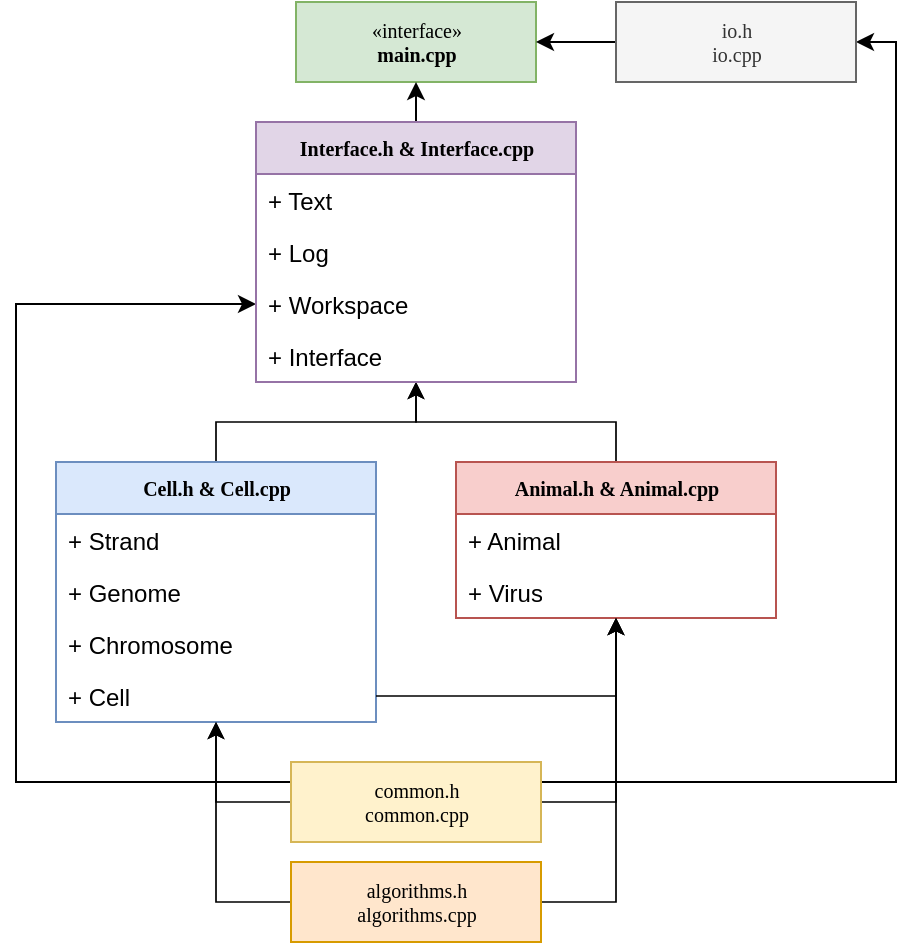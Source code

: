 <mxfile version="20.8.16" type="device"><diagram name="Page-1" id="c4acf3e9-155e-7222-9cf6-157b1a14988f"><mxGraphModel dx="550" dy="337" grid="1" gridSize="10" guides="1" tooltips="1" connect="1" arrows="1" fold="1" page="1" pageScale="1" pageWidth="850" pageHeight="1100" background="none" math="0" shadow="0"><root><mxCell id="0"/><mxCell id="1" parent="0"/><mxCell id="uU0eDVhorqXpbtZ_4VuR-15" value="" style="edgeStyle=orthogonalEdgeStyle;orthogonalLoop=1;jettySize=auto;html=1;entryX=0.5;entryY=1;entryDx=0;entryDy=0;exitX=0.5;exitY=0;exitDx=0;exitDy=0;jumpStyle=none;strokeWidth=0.85;rounded=0;" parent="1" source="uU0eDVhorqXpbtZ_4VuR-2" target="5MQwT-gOFTOqJSM66xKe-1" edge="1"><mxGeometry relative="1" as="geometry"><mxPoint x="100" y="256" as="sourcePoint"/><mxPoint x="260" y="256" as="targetPoint"/></mxGeometry></mxCell><mxCell id="uU0eDVhorqXpbtZ_4VuR-16" value="" style="edgeStyle=orthogonalEdgeStyle;orthogonalLoop=1;jettySize=auto;html=1;entryX=0.5;entryY=1;entryDx=0;entryDy=0;exitX=0.5;exitY=0;exitDx=0;exitDy=0;jumpStyle=none;strokeWidth=0.85;rounded=0;" parent="1" source="uU0eDVhorqXpbtZ_4VuR-6" target="5MQwT-gOFTOqJSM66xKe-1" edge="1"><mxGeometry x="-0.286" relative="1" as="geometry"><mxPoint x="430" y="246" as="sourcePoint"/><mxPoint as="offset"/><mxPoint x="260" y="256" as="targetPoint"/></mxGeometry></mxCell><mxCell id="uU0eDVhorqXpbtZ_4VuR-1" value="«interface»&lt;br&gt;&lt;b&gt;main.cpp&lt;/b&gt;" style="html=1;rounded=0;shadow=0;comic=0;labelBackgroundColor=none;strokeWidth=1;fontFamily=Verdana;fontSize=10;align=center;fillColor=#d5e8d4;strokeColor=#82b366;" parent="1" vertex="1"><mxGeometry x="200" y="40" width="120" height="40" as="geometry"/></mxCell><mxCell id="uU0eDVhorqXpbtZ_4VuR-2" value="Cell.h &amp;amp; Cell.cpp" style="swimlane;html=1;fontStyle=1;childLayout=stackLayout;horizontal=1;startSize=26;fillColor=#dae8fc;horizontalStack=0;resizeParent=1;resizeLast=0;collapsible=1;marginBottom=0;swimlaneFillColor=#ffffff;rounded=0;shadow=0;comic=0;labelBackgroundColor=none;strokeWidth=1;fontFamily=Verdana;fontSize=10;align=center;strokeColor=#6c8ebf;" parent="1" vertex="1"><mxGeometry x="80" y="270" width="160" height="130" as="geometry"/></mxCell><mxCell id="uU0eDVhorqXpbtZ_4VuR-3" value="+ Strand" style="text;html=1;strokeColor=none;fillColor=none;align=left;verticalAlign=top;spacingLeft=4;spacingRight=4;whiteSpace=wrap;overflow=hidden;rotatable=0;points=[[0,0.5],[1,0.5]];portConstraint=eastwest;" parent="uU0eDVhorqXpbtZ_4VuR-2" vertex="1"><mxGeometry y="26" width="160" height="26" as="geometry"/></mxCell><mxCell id="uU0eDVhorqXpbtZ_4VuR-4" value="+ Genome" style="text;html=1;strokeColor=none;fillColor=none;align=left;verticalAlign=top;spacingLeft=4;spacingRight=4;whiteSpace=wrap;overflow=hidden;rotatable=0;points=[[0,0.5],[1,0.5]];portConstraint=eastwest;" parent="uU0eDVhorqXpbtZ_4VuR-2" vertex="1"><mxGeometry y="52" width="160" height="26" as="geometry"/></mxCell><mxCell id="uU0eDVhorqXpbtZ_4VuR-5" value="+ Chromosome" style="text;html=1;strokeColor=none;fillColor=none;align=left;verticalAlign=top;spacingLeft=4;spacingRight=4;whiteSpace=wrap;overflow=hidden;rotatable=0;points=[[0,0.5],[1,0.5]];portConstraint=eastwest;" parent="uU0eDVhorqXpbtZ_4VuR-2" vertex="1"><mxGeometry y="78" width="160" height="26" as="geometry"/></mxCell><mxCell id="uU0eDVhorqXpbtZ_4VuR-10" value="+ Cell" style="text;html=1;strokeColor=none;fillColor=none;align=left;verticalAlign=top;spacingLeft=4;spacingRight=4;whiteSpace=wrap;overflow=hidden;rotatable=0;points=[[0,0.5],[1,0.5]];portConstraint=eastwest;" parent="uU0eDVhorqXpbtZ_4VuR-2" vertex="1"><mxGeometry y="104" width="160" height="26" as="geometry"/></mxCell><mxCell id="uU0eDVhorqXpbtZ_4VuR-6" value="Animal.h &amp;amp; Animal.cpp" style="swimlane;html=1;fontStyle=1;childLayout=stackLayout;horizontal=1;startSize=26;fillColor=#f8cecc;horizontalStack=0;resizeParent=1;resizeLast=0;collapsible=1;marginBottom=0;swimlaneFillColor=#ffffff;rounded=0;shadow=0;comic=0;labelBackgroundColor=none;strokeWidth=1;fontFamily=Verdana;fontSize=10;align=center;strokeColor=#b85450;" parent="1" vertex="1"><mxGeometry x="280" y="270" width="160" height="78" as="geometry"/></mxCell><mxCell id="uU0eDVhorqXpbtZ_4VuR-7" value="+ Animal" style="text;html=1;strokeColor=none;fillColor=none;align=left;verticalAlign=top;spacingLeft=4;spacingRight=4;whiteSpace=wrap;overflow=hidden;rotatable=0;points=[[0,0.5],[1,0.5]];portConstraint=eastwest;" parent="uU0eDVhorqXpbtZ_4VuR-6" vertex="1"><mxGeometry y="26" width="160" height="26" as="geometry"/></mxCell><mxCell id="uU0eDVhorqXpbtZ_4VuR-8" value="+ Virus" style="text;html=1;strokeColor=none;fillColor=none;align=left;verticalAlign=top;spacingLeft=4;spacingRight=4;whiteSpace=wrap;overflow=hidden;rotatable=0;points=[[0,0.5],[1,0.5]];portConstraint=eastwest;" parent="uU0eDVhorqXpbtZ_4VuR-6" vertex="1"><mxGeometry y="52" width="160" height="26" as="geometry"/></mxCell><mxCell id="Hz0l_R8cV93yEX7eQslw-1" value="" style="edgeStyle=orthogonalEdgeStyle;orthogonalLoop=1;jettySize=auto;html=1;entryX=0.5;entryY=1;entryDx=0;entryDy=0;exitX=0;exitY=0.5;exitDx=0;exitDy=0;jumpStyle=none;strokeWidth=0.85;rounded=0;" parent="1" source="BreNQMKlhv0MRqONsoOq-5" target="uU0eDVhorqXpbtZ_4VuR-2" edge="1"><mxGeometry x="0.529" relative="1" as="geometry"><mxPoint as="offset"/></mxGeometry></mxCell><mxCell id="bkcgRC_EMpaa0eBvUq9L-3" value="" style="edgeStyle=orthogonalEdgeStyle;orthogonalLoop=1;jettySize=auto;html=1;entryX=0.5;entryY=1;entryDx=0;entryDy=0;exitX=1;exitY=0.5;exitDx=0;exitDy=0;jumpStyle=none;strokeWidth=0.85;rounded=0;" parent="1" source="BreNQMKlhv0MRqONsoOq-5" target="uU0eDVhorqXpbtZ_4VuR-6" edge="1"><mxGeometry relative="1" as="geometry"/></mxCell><mxCell id="5MQwT-gOFTOqJSM66xKe-24" style="edgeStyle=orthogonalEdgeStyle;rounded=0;orthogonalLoop=1;jettySize=auto;html=1;entryX=1;entryY=0.5;entryDx=0;entryDy=0;fontColor=#B3B3B3;" parent="1" source="BreNQMKlhv0MRqONsoOq-5" target="5MQwT-gOFTOqJSM66xKe-14" edge="1"><mxGeometry relative="1" as="geometry"><Array as="points"><mxPoint x="500" y="430"/><mxPoint x="500" y="60"/></Array></mxGeometry></mxCell><mxCell id="5MQwT-gOFTOqJSM66xKe-25" style="edgeStyle=orthogonalEdgeStyle;rounded=0;orthogonalLoop=1;jettySize=auto;html=1;exitX=0;exitY=0.25;exitDx=0;exitDy=0;entryX=0;entryY=0.5;entryDx=0;entryDy=0;fontColor=#B3B3B3;" parent="1" source="BreNQMKlhv0MRqONsoOq-5" target="5MQwT-gOFTOqJSM66xKe-5" edge="1"><mxGeometry relative="1" as="geometry"><Array as="points"><mxPoint x="60" y="430"/><mxPoint x="60" y="191"/></Array></mxGeometry></mxCell><mxCell id="BreNQMKlhv0MRqONsoOq-5" value="&lt;span style=&quot;font-weight: normal;&quot;&gt;common.h&lt;br&gt;common.cpp&lt;/span&gt;" style="html=1;rounded=0;shadow=0;comic=0;labelBackgroundColor=none;strokeWidth=1;fontFamily=Verdana;fontSize=10;align=center;fillColor=#fff2cc;strokeColor=#d6b656;fontStyle=1" parent="1" vertex="1"><mxGeometry x="197.5" y="420" width="125" height="40" as="geometry"/></mxCell><mxCell id="dxGSZ4JgsD89DS2MDtVa-7" value="" style="edgeStyle=orthogonalEdgeStyle;orthogonalLoop=1;jettySize=auto;html=1;exitX=1;exitY=0.5;exitDx=0;exitDy=0;entryX=0.5;entryY=1;entryDx=0;entryDy=0;jumpStyle=none;strokeWidth=0.85;rounded=0;" parent="1" source="uU0eDVhorqXpbtZ_4VuR-10" target="uU0eDVhorqXpbtZ_4VuR-6" edge="1"><mxGeometry relative="1" as="geometry"><mxPoint x="300" y="370" as="targetPoint"/></mxGeometry></mxCell><mxCell id="bkcgRC_EMpaa0eBvUq9L-5" value="" style="edgeStyle=orthogonalEdgeStyle;orthogonalLoop=1;jettySize=auto;html=1;entryX=0.5;entryY=1;entryDx=0;entryDy=0;exitX=0;exitY=0.5;exitDx=0;exitDy=0;jumpStyle=none;strokeWidth=0.85;rounded=0;" parent="1" source="bkcgRC_EMpaa0eBvUq9L-1" target="uU0eDVhorqXpbtZ_4VuR-2" edge="1"><mxGeometry relative="1" as="geometry"/></mxCell><mxCell id="bkcgRC_EMpaa0eBvUq9L-10" style="edgeStyle=orthogonalEdgeStyle;orthogonalLoop=1;jettySize=auto;html=1;entryX=0.5;entryY=1;entryDx=0;entryDy=0;exitX=1;exitY=0.5;exitDx=0;exitDy=0;jumpStyle=none;strokeWidth=0.85;rounded=0;" parent="1" source="bkcgRC_EMpaa0eBvUq9L-1" target="uU0eDVhorqXpbtZ_4VuR-6" edge="1"><mxGeometry relative="1" as="geometry"/></mxCell><mxCell id="bkcgRC_EMpaa0eBvUq9L-1" value="algorithms.h&lt;br&gt;&lt;span style=&quot;border-color: var(--border-color);&quot;&gt;algorithms&lt;/span&gt;.cpp" style="html=1;rounded=0;shadow=0;comic=0;labelBackgroundColor=none;strokeWidth=1;fontFamily=Verdana;fontSize=10;align=center;fillColor=#ffe6cc;strokeColor=#d79b00;" parent="1" vertex="1"><mxGeometry x="197.5" y="470" width="125" height="40" as="geometry"/></mxCell><mxCell id="5MQwT-gOFTOqJSM66xKe-7" style="edgeStyle=orthogonalEdgeStyle;rounded=1;orthogonalLoop=1;jettySize=auto;html=1;exitX=0.5;exitY=0;exitDx=0;exitDy=0;entryX=0.5;entryY=1;entryDx=0;entryDy=0;" parent="1" source="5MQwT-gOFTOqJSM66xKe-1" target="uU0eDVhorqXpbtZ_4VuR-1" edge="1"><mxGeometry relative="1" as="geometry"/></mxCell><mxCell id="5MQwT-gOFTOqJSM66xKe-1" value="Interface.h &amp;amp; Interface.cpp" style="swimlane;html=1;fontStyle=1;childLayout=stackLayout;horizontal=1;startSize=26;fillColor=#e1d5e7;horizontalStack=0;resizeParent=1;resizeLast=0;collapsible=1;marginBottom=0;swimlaneFillColor=#ffffff;rounded=0;shadow=0;comic=0;labelBackgroundColor=none;strokeWidth=1;fontFamily=Verdana;fontSize=10;align=center;strokeColor=#9673a6;" parent="1" vertex="1"><mxGeometry x="180" y="100" width="160" height="130" as="geometry"/></mxCell><mxCell id="5MQwT-gOFTOqJSM66xKe-3" value="+ Text" style="text;html=1;strokeColor=none;fillColor=none;align=left;verticalAlign=top;spacingLeft=4;spacingRight=4;whiteSpace=wrap;overflow=hidden;rotatable=0;points=[[0,0.5],[1,0.5]];portConstraint=eastwest;" parent="5MQwT-gOFTOqJSM66xKe-1" vertex="1"><mxGeometry y="26" width="160" height="26" as="geometry"/></mxCell><mxCell id="5MQwT-gOFTOqJSM66xKe-4" value="+ Log" style="text;html=1;strokeColor=none;fillColor=none;align=left;verticalAlign=top;spacingLeft=4;spacingRight=4;whiteSpace=wrap;overflow=hidden;rotatable=0;points=[[0,0.5],[1,0.5]];portConstraint=eastwest;" parent="5MQwT-gOFTOqJSM66xKe-1" vertex="1"><mxGeometry y="52" width="160" height="26" as="geometry"/></mxCell><mxCell id="5MQwT-gOFTOqJSM66xKe-5" value="+ Workspace" style="text;html=1;strokeColor=none;fillColor=none;align=left;verticalAlign=top;spacingLeft=4;spacingRight=4;whiteSpace=wrap;overflow=hidden;rotatable=0;points=[[0,0.5],[1,0.5]];portConstraint=eastwest;" parent="5MQwT-gOFTOqJSM66xKe-1" vertex="1"><mxGeometry y="78" width="160" height="26" as="geometry"/></mxCell><mxCell id="5MQwT-gOFTOqJSM66xKe-6" value="+ Interface" style="text;html=1;strokeColor=none;fillColor=none;align=left;verticalAlign=top;spacingLeft=4;spacingRight=4;whiteSpace=wrap;overflow=hidden;rotatable=0;points=[[0,0.5],[1,0.5]];portConstraint=eastwest;" parent="5MQwT-gOFTOqJSM66xKe-1" vertex="1"><mxGeometry y="104" width="160" height="26" as="geometry"/></mxCell><mxCell id="5MQwT-gOFTOqJSM66xKe-15" style="edgeStyle=orthogonalEdgeStyle;orthogonalLoop=1;jettySize=auto;html=1;entryX=1;entryY=0.5;entryDx=0;entryDy=0;rounded=0;" parent="1" source="5MQwT-gOFTOqJSM66xKe-14" target="uU0eDVhorqXpbtZ_4VuR-1" edge="1"><mxGeometry relative="1" as="geometry"/></mxCell><mxCell id="5MQwT-gOFTOqJSM66xKe-14" value="&lt;span style=&quot;font-weight: normal;&quot;&gt;io.h&lt;br&gt;io.cpp&lt;/span&gt;" style="html=1;rounded=0;shadow=0;comic=0;labelBackgroundColor=none;strokeWidth=1;fontFamily=Verdana;fontSize=10;align=center;fillColor=#f5f5f5;strokeColor=#666666;fontStyle=1;fontColor=#333333;" parent="1" vertex="1"><mxGeometry x="360" y="40" width="120" height="40" as="geometry"/></mxCell></root></mxGraphModel></diagram></mxfile>